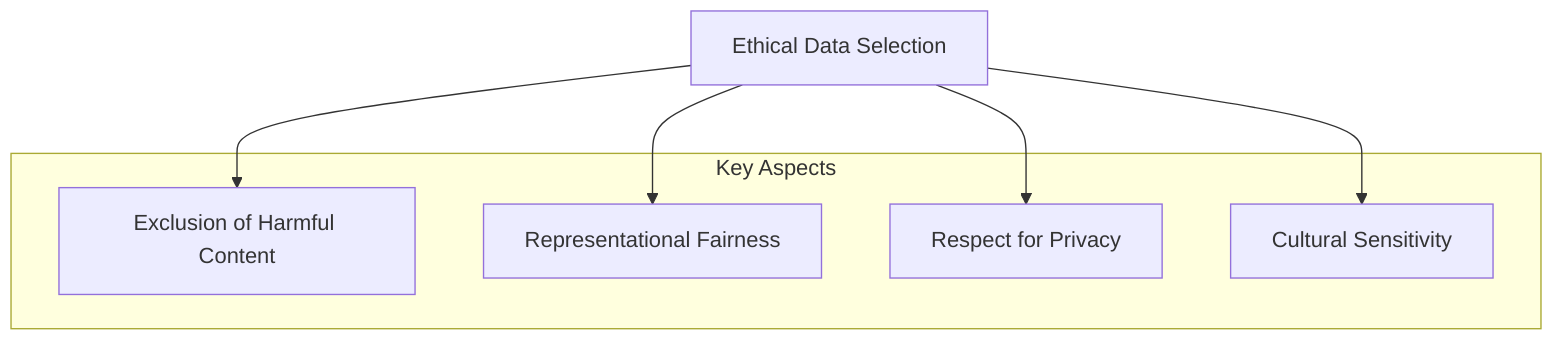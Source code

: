 graph TD
  A[Ethical Data Selection]
  subgraph Key Aspects
    B[Exclusion of Harmful Content]
    C[Representational Fairness]
    D[Respect for Privacy]
    E[Cultural Sensitivity]
  end
  A --> B
  A --> C
  A --> D
  A --> E